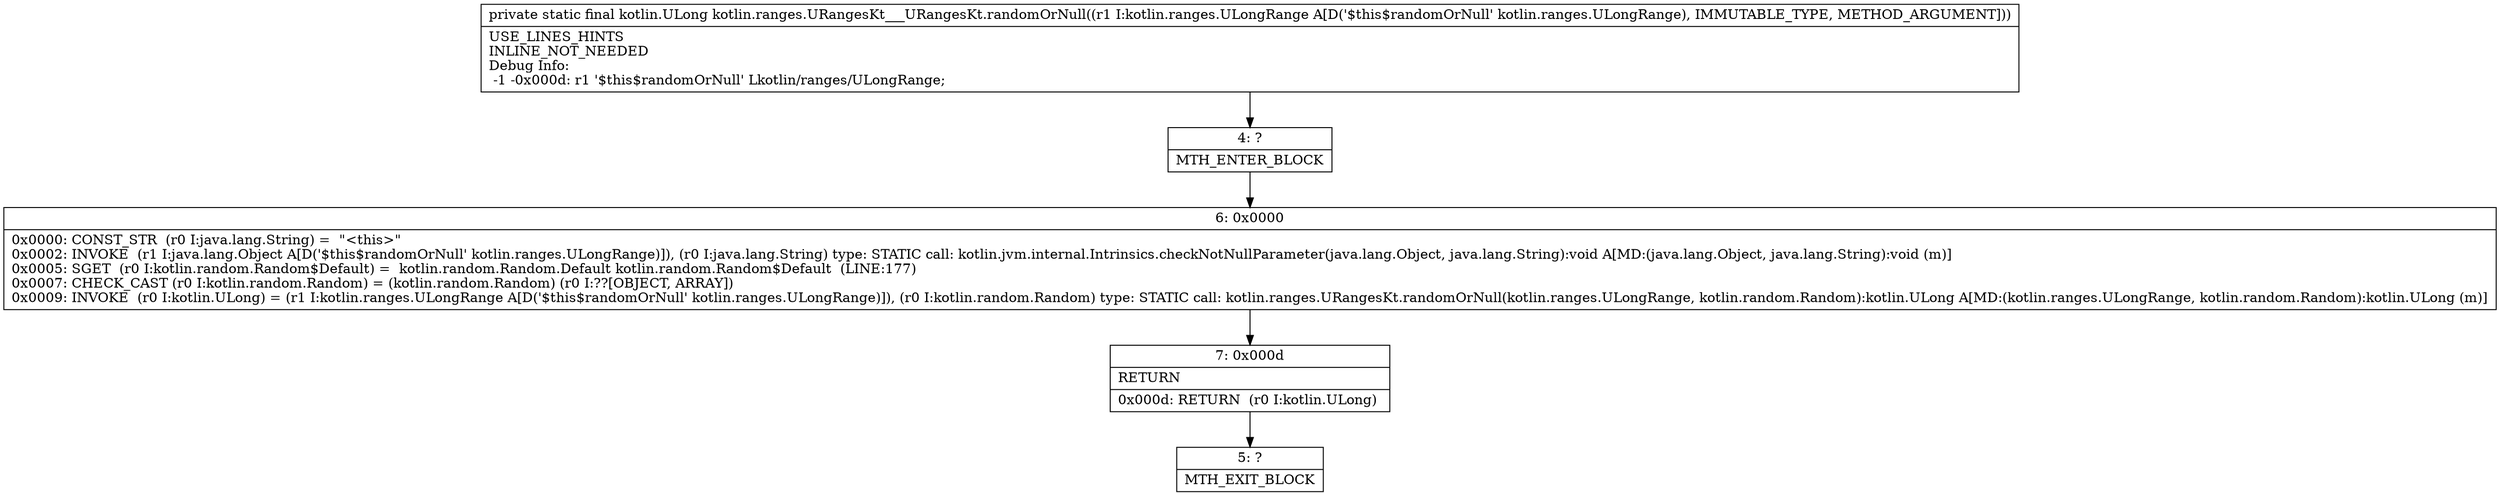 digraph "CFG forkotlin.ranges.URangesKt___URangesKt.randomOrNull(Lkotlin\/ranges\/ULongRange;)Lkotlin\/ULong;" {
Node_4 [shape=record,label="{4\:\ ?|MTH_ENTER_BLOCK\l}"];
Node_6 [shape=record,label="{6\:\ 0x0000|0x0000: CONST_STR  (r0 I:java.lang.String) =  \"\<this\>\" \l0x0002: INVOKE  (r1 I:java.lang.Object A[D('$this$randomOrNull' kotlin.ranges.ULongRange)]), (r0 I:java.lang.String) type: STATIC call: kotlin.jvm.internal.Intrinsics.checkNotNullParameter(java.lang.Object, java.lang.String):void A[MD:(java.lang.Object, java.lang.String):void (m)]\l0x0005: SGET  (r0 I:kotlin.random.Random$Default) =  kotlin.random.Random.Default kotlin.random.Random$Default  (LINE:177)\l0x0007: CHECK_CAST (r0 I:kotlin.random.Random) = (kotlin.random.Random) (r0 I:??[OBJECT, ARRAY]) \l0x0009: INVOKE  (r0 I:kotlin.ULong) = (r1 I:kotlin.ranges.ULongRange A[D('$this$randomOrNull' kotlin.ranges.ULongRange)]), (r0 I:kotlin.random.Random) type: STATIC call: kotlin.ranges.URangesKt.randomOrNull(kotlin.ranges.ULongRange, kotlin.random.Random):kotlin.ULong A[MD:(kotlin.ranges.ULongRange, kotlin.random.Random):kotlin.ULong (m)]\l}"];
Node_7 [shape=record,label="{7\:\ 0x000d|RETURN\l|0x000d: RETURN  (r0 I:kotlin.ULong) \l}"];
Node_5 [shape=record,label="{5\:\ ?|MTH_EXIT_BLOCK\l}"];
MethodNode[shape=record,label="{private static final kotlin.ULong kotlin.ranges.URangesKt___URangesKt.randomOrNull((r1 I:kotlin.ranges.ULongRange A[D('$this$randomOrNull' kotlin.ranges.ULongRange), IMMUTABLE_TYPE, METHOD_ARGUMENT]))  | USE_LINES_HINTS\lINLINE_NOT_NEEDED\lDebug Info:\l  \-1 \-0x000d: r1 '$this$randomOrNull' Lkotlin\/ranges\/ULongRange;\l}"];
MethodNode -> Node_4;Node_4 -> Node_6;
Node_6 -> Node_7;
Node_7 -> Node_5;
}

